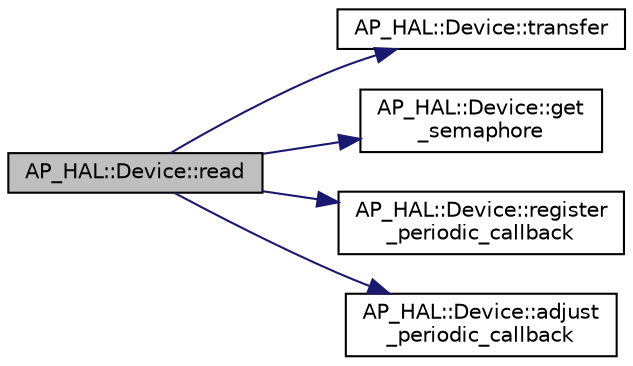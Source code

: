 digraph "AP_HAL::Device::read"
{
 // INTERACTIVE_SVG=YES
  edge [fontname="Helvetica",fontsize="10",labelfontname="Helvetica",labelfontsize="10"];
  node [fontname="Helvetica",fontsize="10",shape=record];
  rankdir="LR";
  Node1 [label="AP_HAL::Device::read",height=0.2,width=0.4,color="black", fillcolor="grey75", style="filled", fontcolor="black"];
  Node1 -> Node2 [color="midnightblue",fontsize="10",style="solid",fontname="Helvetica"];
  Node2 [label="AP_HAL::Device::transfer",height=0.2,width=0.4,color="black", fillcolor="white", style="filled",URL="$classAP__HAL_1_1Device.html#a2af24b5f93b678af718b65a606e538b0"];
  Node1 -> Node3 [color="midnightblue",fontsize="10",style="solid",fontname="Helvetica"];
  Node3 [label="AP_HAL::Device::get\l_semaphore",height=0.2,width=0.4,color="black", fillcolor="white", style="filled",URL="$classAP__HAL_1_1Device.html#a9cfca3d6c720115b4c77b21b64a2b8af"];
  Node1 -> Node4 [color="midnightblue",fontsize="10",style="solid",fontname="Helvetica"];
  Node4 [label="AP_HAL::Device::register\l_periodic_callback",height=0.2,width=0.4,color="black", fillcolor="white", style="filled",URL="$classAP__HAL_1_1Device.html#ab516a6ba589841ce07a5cc4ef599ac62"];
  Node1 -> Node5 [color="midnightblue",fontsize="10",style="solid",fontname="Helvetica"];
  Node5 [label="AP_HAL::Device::adjust\l_periodic_callback",height=0.2,width=0.4,color="black", fillcolor="white", style="filled",URL="$classAP__HAL_1_1Device.html#aec95eac419de6e1d4812a303855c40be"];
}
